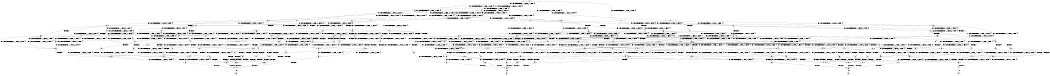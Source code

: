 digraph BCG {
size = "7, 10.5";
center = TRUE;
node [shape = circle];
0 [peripheries = 2];
0 -> 1 [label = "EX !0 !ATOMIC_EXCH_BRANCH (1, +1, TRUE, +0, 2, TRUE) !{0}"];
0 -> 2 [label = "EX !2 !ATOMIC_EXCH_BRANCH (1, +0, FALSE, +0, 1, TRUE) !{0}"];
0 -> 3 [label = "EX !1 !ATOMIC_EXCH_BRANCH (1, +0, TRUE, +0, 1, TRUE) !{0}"];
0 -> 4 [label = "EX !0 !ATOMIC_EXCH_BRANCH (1, +1, TRUE, +0, 2, TRUE) !{0}"];
1 -> 5 [label = "EX !2 !ATOMIC_EXCH_BRANCH (1, +0, FALSE, +0, 1, FALSE) !{0}"];
1 -> 6 [label = "EX !1 !ATOMIC_EXCH_BRANCH (1, +0, TRUE, +0, 1, FALSE) !{0}"];
1 -> 7 [label = "TERMINATE !0"];
2 -> 2 [label = "EX !2 !ATOMIC_EXCH_BRANCH (1, +0, FALSE, +0, 1, TRUE) !{0}"];
2 -> 8 [label = "EX !0 !ATOMIC_EXCH_BRANCH (1, +1, TRUE, +0, 2, TRUE) !{0}"];
2 -> 9 [label = "EX !1 !ATOMIC_EXCH_BRANCH (1, +0, TRUE, +0, 1, TRUE) !{0}"];
2 -> 10 [label = "EX !0 !ATOMIC_EXCH_BRANCH (1, +1, TRUE, +0, 2, TRUE) !{0}"];
3 -> 3 [label = "EX !1 !ATOMIC_EXCH_BRANCH (1, +0, TRUE, +0, 1, TRUE) !{0}"];
3 -> 11 [label = "EX !0 !ATOMIC_EXCH_BRANCH (1, +1, TRUE, +0, 2, TRUE) !{0}"];
3 -> 12 [label = "EX !2 !ATOMIC_EXCH_BRANCH (1, +0, FALSE, +0, 1, TRUE) !{0}"];
3 -> 13 [label = "EX !0 !ATOMIC_EXCH_BRANCH (1, +1, TRUE, +0, 2, TRUE) !{0}"];
4 -> 14 [label = "EX !2 !ATOMIC_EXCH_BRANCH (1, +0, FALSE, +0, 1, FALSE) !{0}"];
4 -> 15 [label = "EX !1 !ATOMIC_EXCH_BRANCH (1, +0, TRUE, +0, 1, FALSE) !{0}"];
4 -> 16 [label = "TERMINATE !0"];
5 -> 17 [label = "EX !1 !ATOMIC_EXCH_BRANCH (1, +0, TRUE, +0, 1, FALSE) !{0}"];
5 -> 18 [label = "TERMINATE !0"];
5 -> 19 [label = "TERMINATE !2"];
6 -> 20 [label = "EX !1 !ATOMIC_EXCH_BRANCH (1, +1, TRUE, +0, 3, TRUE) !{0}"];
6 -> 21 [label = "EX !2 !ATOMIC_EXCH_BRANCH (1, +0, FALSE, +0, 1, TRUE) !{0}"];
6 -> 22 [label = "TERMINATE !0"];
7 -> 23 [label = "EX !2 !ATOMIC_EXCH_BRANCH (1, +0, FALSE, +0, 1, FALSE) !{1}"];
7 -> 24 [label = "EX !1 !ATOMIC_EXCH_BRANCH (1, +0, TRUE, +0, 1, FALSE) !{1}"];
7 -> 25 [label = "EX !1 !ATOMIC_EXCH_BRANCH (1, +0, TRUE, +0, 1, FALSE) !{1}"];
8 -> 5 [label = "EX !2 !ATOMIC_EXCH_BRANCH (1, +0, FALSE, +0, 1, FALSE) !{0}"];
8 -> 26 [label = "EX !1 !ATOMIC_EXCH_BRANCH (1, +0, TRUE, +0, 1, FALSE) !{0}"];
8 -> 27 [label = "TERMINATE !0"];
9 -> 9 [label = "EX !1 !ATOMIC_EXCH_BRANCH (1, +0, TRUE, +0, 1, TRUE) !{0}"];
9 -> 12 [label = "EX !2 !ATOMIC_EXCH_BRANCH (1, +0, FALSE, +0, 1, TRUE) !{0}"];
9 -> 28 [label = "EX !0 !ATOMIC_EXCH_BRANCH (1, +1, TRUE, +0, 2, TRUE) !{0}"];
9 -> 29 [label = "EX !0 !ATOMIC_EXCH_BRANCH (1, +1, TRUE, +0, 2, TRUE) !{0}"];
10 -> 14 [label = "EX !2 !ATOMIC_EXCH_BRANCH (1, +0, FALSE, +0, 1, FALSE) !{0}"];
10 -> 30 [label = "EX !1 !ATOMIC_EXCH_BRANCH (1, +0, TRUE, +0, 1, FALSE) !{0}"];
10 -> 31 [label = "TERMINATE !0"];
11 -> 6 [label = "EX !1 !ATOMIC_EXCH_BRANCH (1, +0, TRUE, +0, 1, FALSE) !{0}"];
11 -> 32 [label = "EX !2 !ATOMIC_EXCH_BRANCH (1, +0, FALSE, +0, 1, FALSE) !{0}"];
11 -> 33 [label = "TERMINATE !0"];
12 -> 9 [label = "EX !1 !ATOMIC_EXCH_BRANCH (1, +0, TRUE, +0, 1, TRUE) !{0}"];
12 -> 12 [label = "EX !2 !ATOMIC_EXCH_BRANCH (1, +0, FALSE, +0, 1, TRUE) !{0}"];
12 -> 28 [label = "EX !0 !ATOMIC_EXCH_BRANCH (1, +1, TRUE, +0, 2, TRUE) !{0}"];
12 -> 29 [label = "EX !0 !ATOMIC_EXCH_BRANCH (1, +1, TRUE, +0, 2, TRUE) !{0}"];
13 -> 15 [label = "EX !1 !ATOMIC_EXCH_BRANCH (1, +0, TRUE, +0, 1, FALSE) !{0}"];
13 -> 34 [label = "EX !2 !ATOMIC_EXCH_BRANCH (1, +0, FALSE, +0, 1, FALSE) !{0}"];
13 -> 35 [label = "TERMINATE !0"];
14 -> 36 [label = "EX !1 !ATOMIC_EXCH_BRANCH (1, +0, TRUE, +0, 1, FALSE) !{0}"];
14 -> 37 [label = "TERMINATE !0"];
14 -> 38 [label = "TERMINATE !2"];
15 -> 39 [label = "EX !1 !ATOMIC_EXCH_BRANCH (1, +1, TRUE, +0, 3, TRUE) !{0}"];
15 -> 40 [label = "EX !2 !ATOMIC_EXCH_BRANCH (1, +0, FALSE, +0, 1, TRUE) !{0}"];
15 -> 41 [label = "TERMINATE !0"];
16 -> 42 [label = "EX !2 !ATOMIC_EXCH_BRANCH (1, +0, FALSE, +0, 1, FALSE) !{1}"];
16 -> 43 [label = "EX !1 !ATOMIC_EXCH_BRANCH (1, +0, TRUE, +0, 1, FALSE) !{1}"];
17 -> 44 [label = "EX !1 !ATOMIC_EXCH_BRANCH (1, +1, TRUE, +0, 3, TRUE) !{0}"];
17 -> 45 [label = "TERMINATE !0"];
17 -> 46 [label = "TERMINATE !2"];
18 -> 47 [label = "EX !1 !ATOMIC_EXCH_BRANCH (1, +0, TRUE, +0, 1, FALSE) !{1}"];
18 -> 48 [label = "TERMINATE !2"];
18 -> 49 [label = "EX !1 !ATOMIC_EXCH_BRANCH (1, +0, TRUE, +0, 1, FALSE) !{1}"];
19 -> 50 [label = "EX !1 !ATOMIC_EXCH_BRANCH (1, +0, TRUE, +0, 1, FALSE) !{1}"];
19 -> 48 [label = "TERMINATE !0"];
19 -> 51 [label = "EX !1 !ATOMIC_EXCH_BRANCH (1, +0, TRUE, +0, 1, FALSE) !{1}"];
20 -> 52 [label = "EX !2 !ATOMIC_EXCH_BRANCH (1, +0, FALSE, +0, 1, FALSE) !{0}"];
20 -> 53 [label = "TERMINATE !0"];
20 -> 54 [label = "TERMINATE !1"];
21 -> 55 [label = "EX !1 !ATOMIC_EXCH_BRANCH (1, +1, TRUE, +0, 3, TRUE) !{0}"];
21 -> 21 [label = "EX !2 !ATOMIC_EXCH_BRANCH (1, +0, FALSE, +0, 1, TRUE) !{0}"];
21 -> 56 [label = "TERMINATE !0"];
22 -> 57 [label = "EX !2 !ATOMIC_EXCH_BRANCH (1, +0, FALSE, +0, 1, TRUE) !{1}"];
22 -> 58 [label = "EX !1 !ATOMIC_EXCH_BRANCH (1, +1, TRUE, +0, 3, TRUE) !{1}"];
22 -> 59 [label = "EX !1 !ATOMIC_EXCH_BRANCH (1, +1, TRUE, +0, 3, TRUE) !{1}"];
23 -> 47 [label = "EX !1 !ATOMIC_EXCH_BRANCH (1, +0, TRUE, +0, 1, FALSE) !{1}"];
23 -> 48 [label = "TERMINATE !2"];
23 -> 49 [label = "EX !1 !ATOMIC_EXCH_BRANCH (1, +0, TRUE, +0, 1, FALSE) !{1}"];
24 -> 58 [label = "EX !1 !ATOMIC_EXCH_BRANCH (1, +1, TRUE, +0, 3, TRUE) !{1}"];
24 -> 57 [label = "EX !2 !ATOMIC_EXCH_BRANCH (1, +0, FALSE, +0, 1, TRUE) !{1}"];
24 -> 59 [label = "EX !1 !ATOMIC_EXCH_BRANCH (1, +1, TRUE, +0, 3, TRUE) !{1}"];
25 -> 60 [label = "EX !2 !ATOMIC_EXCH_BRANCH (1, +0, FALSE, +0, 1, TRUE) !{1}"];
25 -> 59 [label = "EX !1 !ATOMIC_EXCH_BRANCH (1, +1, TRUE, +0, 3, TRUE) !{1}"];
26 -> 55 [label = "EX !1 !ATOMIC_EXCH_BRANCH (1, +1, TRUE, +0, 3, TRUE) !{0}"];
26 -> 21 [label = "EX !2 !ATOMIC_EXCH_BRANCH (1, +0, FALSE, +0, 1, TRUE) !{0}"];
26 -> 56 [label = "TERMINATE !0"];
27 -> 61 [label = "EX !1 !ATOMIC_EXCH_BRANCH (1, +0, TRUE, +0, 1, FALSE) !{1}"];
27 -> 23 [label = "EX !2 !ATOMIC_EXCH_BRANCH (1, +0, FALSE, +0, 1, FALSE) !{1}"];
27 -> 62 [label = "EX !1 !ATOMIC_EXCH_BRANCH (1, +0, TRUE, +0, 1, FALSE) !{1}"];
28 -> 26 [label = "EX !1 !ATOMIC_EXCH_BRANCH (1, +0, TRUE, +0, 1, FALSE) !{0}"];
28 -> 32 [label = "EX !2 !ATOMIC_EXCH_BRANCH (1, +0, FALSE, +0, 1, FALSE) !{0}"];
28 -> 63 [label = "TERMINATE !0"];
29 -> 30 [label = "EX !1 !ATOMIC_EXCH_BRANCH (1, +0, TRUE, +0, 1, FALSE) !{0}"];
29 -> 34 [label = "EX !2 !ATOMIC_EXCH_BRANCH (1, +0, FALSE, +0, 1, FALSE) !{0}"];
29 -> 64 [label = "TERMINATE !0"];
30 -> 65 [label = "EX !1 !ATOMIC_EXCH_BRANCH (1, +1, TRUE, +0, 3, TRUE) !{0}"];
30 -> 40 [label = "EX !2 !ATOMIC_EXCH_BRANCH (1, +0, FALSE, +0, 1, TRUE) !{0}"];
30 -> 66 [label = "TERMINATE !0"];
31 -> 67 [label = "EX !1 !ATOMIC_EXCH_BRANCH (1, +0, TRUE, +0, 1, FALSE) !{1}"];
31 -> 42 [label = "EX !2 !ATOMIC_EXCH_BRANCH (1, +0, FALSE, +0, 1, FALSE) !{1}"];
32 -> 17 [label = "EX !1 !ATOMIC_EXCH_BRANCH (1, +0, TRUE, +0, 1, FALSE) !{0}"];
32 -> 68 [label = "TERMINATE !0"];
32 -> 69 [label = "TERMINATE !2"];
33 -> 70 [label = "EX !2 !ATOMIC_EXCH_BRANCH (1, +0, FALSE, +0, 1, FALSE) !{1}"];
33 -> 24 [label = "EX !1 !ATOMIC_EXCH_BRANCH (1, +0, TRUE, +0, 1, FALSE) !{1}"];
33 -> 25 [label = "EX !1 !ATOMIC_EXCH_BRANCH (1, +0, TRUE, +0, 1, FALSE) !{1}"];
34 -> 36 [label = "EX !1 !ATOMIC_EXCH_BRANCH (1, +0, TRUE, +0, 1, FALSE) !{0}"];
34 -> 71 [label = "TERMINATE !0"];
34 -> 72 [label = "TERMINATE !2"];
35 -> 73 [label = "EX !2 !ATOMIC_EXCH_BRANCH (1, +0, FALSE, +0, 1, FALSE) !{1}"];
35 -> 43 [label = "EX !1 !ATOMIC_EXCH_BRANCH (1, +0, TRUE, +0, 1, FALSE) !{1}"];
36 -> 74 [label = "EX !1 !ATOMIC_EXCH_BRANCH (1, +1, TRUE, +0, 3, TRUE) !{0}"];
36 -> 75 [label = "TERMINATE !0"];
36 -> 76 [label = "TERMINATE !2"];
37 -> 77 [label = "EX !1 !ATOMIC_EXCH_BRANCH (1, +0, TRUE, +0, 1, FALSE) !{1}"];
37 -> 78 [label = "TERMINATE !2"];
38 -> 79 [label = "EX !1 !ATOMIC_EXCH_BRANCH (1, +0, TRUE, +0, 1, FALSE) !{1}"];
38 -> 78 [label = "TERMINATE !0"];
39 -> 80 [label = "EX !2 !ATOMIC_EXCH_BRANCH (1, +0, FALSE, +0, 1, FALSE) !{0}"];
39 -> 81 [label = "TERMINATE !0"];
39 -> 82 [label = "TERMINATE !1"];
40 -> 65 [label = "EX !1 !ATOMIC_EXCH_BRANCH (1, +1, TRUE, +0, 3, TRUE) !{0}"];
40 -> 40 [label = "EX !2 !ATOMIC_EXCH_BRANCH (1, +0, FALSE, +0, 1, TRUE) !{0}"];
40 -> 66 [label = "TERMINATE !0"];
41 -> 83 [label = "EX !2 !ATOMIC_EXCH_BRANCH (1, +0, FALSE, +0, 1, TRUE) !{1}"];
41 -> 84 [label = "EX !1 !ATOMIC_EXCH_BRANCH (1, +1, TRUE, +0, 3, TRUE) !{1}"];
42 -> 77 [label = "EX !1 !ATOMIC_EXCH_BRANCH (1, +0, TRUE, +0, 1, FALSE) !{1}"];
42 -> 78 [label = "TERMINATE !2"];
43 -> 84 [label = "EX !1 !ATOMIC_EXCH_BRANCH (1, +1, TRUE, +0, 3, TRUE) !{1}"];
43 -> 83 [label = "EX !2 !ATOMIC_EXCH_BRANCH (1, +0, FALSE, +0, 1, TRUE) !{1}"];
44 -> 85 [label = "TERMINATE !0"];
44 -> 86 [label = "TERMINATE !2"];
44 -> 87 [label = "TERMINATE !1"];
45 -> 88 [label = "TERMINATE !2"];
45 -> 89 [label = "EX !1 !ATOMIC_EXCH_BRANCH (1, +1, TRUE, +0, 3, TRUE) !{1}"];
45 -> 90 [label = "EX !1 !ATOMIC_EXCH_BRANCH (1, +1, TRUE, +0, 3, TRUE) !{1}"];
46 -> 88 [label = "TERMINATE !0"];
46 -> 91 [label = "EX !1 !ATOMIC_EXCH_BRANCH (1, +1, TRUE, +0, 3, TRUE) !{1}"];
46 -> 92 [label = "EX !1 !ATOMIC_EXCH_BRANCH (1, +1, TRUE, +0, 3, TRUE) !{1}"];
47 -> 89 [label = "EX !1 !ATOMIC_EXCH_BRANCH (1, +1, TRUE, +0, 3, TRUE) !{1}"];
47 -> 88 [label = "TERMINATE !2"];
47 -> 90 [label = "EX !1 !ATOMIC_EXCH_BRANCH (1, +1, TRUE, +0, 3, TRUE) !{1}"];
48 -> 93 [label = "EX !1 !ATOMIC_EXCH_BRANCH (1, +0, TRUE, +0, 1, FALSE) !{2}"];
49 -> 94 [label = "TERMINATE !2"];
49 -> 90 [label = "EX !1 !ATOMIC_EXCH_BRANCH (1, +1, TRUE, +0, 3, TRUE) !{1}"];
50 -> 91 [label = "EX !1 !ATOMIC_EXCH_BRANCH (1, +1, TRUE, +0, 3, TRUE) !{1}"];
50 -> 88 [label = "TERMINATE !0"];
50 -> 92 [label = "EX !1 !ATOMIC_EXCH_BRANCH (1, +1, TRUE, +0, 3, TRUE) !{1}"];
51 -> 94 [label = "TERMINATE !0"];
51 -> 92 [label = "EX !1 !ATOMIC_EXCH_BRANCH (1, +1, TRUE, +0, 3, TRUE) !{1}"];
52 -> 85 [label = "TERMINATE !0"];
52 -> 86 [label = "TERMINATE !2"];
52 -> 87 [label = "TERMINATE !1"];
53 -> 95 [label = "EX !2 !ATOMIC_EXCH_BRANCH (1, +0, FALSE, +0, 1, FALSE) !{1}"];
53 -> 96 [label = "TERMINATE !1"];
54 -> 97 [label = "EX !2 !ATOMIC_EXCH_BRANCH (1, +0, FALSE, +0, 1, FALSE) !{1}"];
54 -> 96 [label = "TERMINATE !0"];
55 -> 52 [label = "EX !2 !ATOMIC_EXCH_BRANCH (1, +0, FALSE, +0, 1, FALSE) !{0}"];
55 -> 98 [label = "TERMINATE !0"];
55 -> 99 [label = "TERMINATE !1"];
56 -> 100 [label = "EX !1 !ATOMIC_EXCH_BRANCH (1, +1, TRUE, +0, 3, TRUE) !{1}"];
56 -> 57 [label = "EX !2 !ATOMIC_EXCH_BRANCH (1, +0, FALSE, +0, 1, TRUE) !{1}"];
56 -> 101 [label = "EX !1 !ATOMIC_EXCH_BRANCH (1, +1, TRUE, +0, 3, TRUE) !{1}"];
57 -> 100 [label = "EX !1 !ATOMIC_EXCH_BRANCH (1, +1, TRUE, +0, 3, TRUE) !{1}"];
57 -> 57 [label = "EX !2 !ATOMIC_EXCH_BRANCH (1, +0, FALSE, +0, 1, TRUE) !{1}"];
57 -> 101 [label = "EX !1 !ATOMIC_EXCH_BRANCH (1, +1, TRUE, +0, 3, TRUE) !{1}"];
58 -> 95 [label = "EX !2 !ATOMIC_EXCH_BRANCH (1, +0, FALSE, +0, 1, FALSE) !{1}"];
58 -> 96 [label = "TERMINATE !1"];
59 -> 102 [label = "EX !2 !ATOMIC_EXCH_BRANCH (1, +0, FALSE, +0, 1, FALSE) !{1}"];
59 -> 103 [label = "TERMINATE !1"];
60 -> 60 [label = "EX !2 !ATOMIC_EXCH_BRANCH (1, +0, FALSE, +0, 1, TRUE) !{1}"];
60 -> 101 [label = "EX !1 !ATOMIC_EXCH_BRANCH (1, +1, TRUE, +0, 3, TRUE) !{1}"];
61 -> 100 [label = "EX !1 !ATOMIC_EXCH_BRANCH (1, +1, TRUE, +0, 3, TRUE) !{1}"];
61 -> 57 [label = "EX !2 !ATOMIC_EXCH_BRANCH (1, +0, FALSE, +0, 1, TRUE) !{1}"];
61 -> 101 [label = "EX !1 !ATOMIC_EXCH_BRANCH (1, +1, TRUE, +0, 3, TRUE) !{1}"];
62 -> 60 [label = "EX !2 !ATOMIC_EXCH_BRANCH (1, +0, FALSE, +0, 1, TRUE) !{1}"];
62 -> 101 [label = "EX !1 !ATOMIC_EXCH_BRANCH (1, +1, TRUE, +0, 3, TRUE) !{1}"];
63 -> 61 [label = "EX !1 !ATOMIC_EXCH_BRANCH (1, +0, TRUE, +0, 1, FALSE) !{1}"];
63 -> 70 [label = "EX !2 !ATOMIC_EXCH_BRANCH (1, +0, FALSE, +0, 1, FALSE) !{1}"];
63 -> 62 [label = "EX !1 !ATOMIC_EXCH_BRANCH (1, +0, TRUE, +0, 1, FALSE) !{1}"];
64 -> 67 [label = "EX !1 !ATOMIC_EXCH_BRANCH (1, +0, TRUE, +0, 1, FALSE) !{1}"];
64 -> 73 [label = "EX !2 !ATOMIC_EXCH_BRANCH (1, +0, FALSE, +0, 1, FALSE) !{1}"];
65 -> 80 [label = "EX !2 !ATOMIC_EXCH_BRANCH (1, +0, FALSE, +0, 1, FALSE) !{0}"];
65 -> 104 [label = "TERMINATE !0"];
65 -> 105 [label = "TERMINATE !1"];
66 -> 106 [label = "EX !1 !ATOMIC_EXCH_BRANCH (1, +1, TRUE, +0, 3, TRUE) !{1}"];
66 -> 83 [label = "EX !2 !ATOMIC_EXCH_BRANCH (1, +0, FALSE, +0, 1, TRUE) !{1}"];
67 -> 106 [label = "EX !1 !ATOMIC_EXCH_BRANCH (1, +1, TRUE, +0, 3, TRUE) !{1}"];
67 -> 83 [label = "EX !2 !ATOMIC_EXCH_BRANCH (1, +0, FALSE, +0, 1, TRUE) !{1}"];
68 -> 107 [label = "TERMINATE !2"];
68 -> 47 [label = "EX !1 !ATOMIC_EXCH_BRANCH (1, +0, TRUE, +0, 1, FALSE) !{1}"];
68 -> 49 [label = "EX !1 !ATOMIC_EXCH_BRANCH (1, +0, TRUE, +0, 1, FALSE) !{1}"];
69 -> 107 [label = "TERMINATE !0"];
69 -> 50 [label = "EX !1 !ATOMIC_EXCH_BRANCH (1, +0, TRUE, +0, 1, FALSE) !{1}"];
69 -> 51 [label = "EX !1 !ATOMIC_EXCH_BRANCH (1, +0, TRUE, +0, 1, FALSE) !{1}"];
70 -> 47 [label = "EX !1 !ATOMIC_EXCH_BRANCH (1, +0, TRUE, +0, 1, FALSE) !{1}"];
70 -> 107 [label = "TERMINATE !2"];
70 -> 49 [label = "EX !1 !ATOMIC_EXCH_BRANCH (1, +0, TRUE, +0, 1, FALSE) !{1}"];
71 -> 108 [label = "TERMINATE !2"];
71 -> 77 [label = "EX !1 !ATOMIC_EXCH_BRANCH (1, +0, TRUE, +0, 1, FALSE) !{1}"];
72 -> 108 [label = "TERMINATE !0"];
72 -> 79 [label = "EX !1 !ATOMIC_EXCH_BRANCH (1, +0, TRUE, +0, 1, FALSE) !{1}"];
73 -> 77 [label = "EX !1 !ATOMIC_EXCH_BRANCH (1, +0, TRUE, +0, 1, FALSE) !{1}"];
73 -> 108 [label = "TERMINATE !2"];
74 -> 109 [label = "TERMINATE !0"];
74 -> 110 [label = "TERMINATE !2"];
74 -> 111 [label = "TERMINATE !1"];
75 -> 112 [label = "TERMINATE !2"];
75 -> 113 [label = "EX !1 !ATOMIC_EXCH_BRANCH (1, +1, TRUE, +0, 3, TRUE) !{1}"];
76 -> 112 [label = "TERMINATE !0"];
76 -> 114 [label = "EX !1 !ATOMIC_EXCH_BRANCH (1, +1, TRUE, +0, 3, TRUE) !{1}"];
77 -> 113 [label = "EX !1 !ATOMIC_EXCH_BRANCH (1, +1, TRUE, +0, 3, TRUE) !{1}"];
77 -> 112 [label = "TERMINATE !2"];
78 -> 115 [label = "EX !1 !ATOMIC_EXCH_BRANCH (1, +0, TRUE, +0, 1, FALSE) !{2}"];
79 -> 114 [label = "EX !1 !ATOMIC_EXCH_BRANCH (1, +1, TRUE, +0, 3, TRUE) !{1}"];
79 -> 112 [label = "TERMINATE !0"];
80 -> 109 [label = "TERMINATE !0"];
80 -> 110 [label = "TERMINATE !2"];
80 -> 111 [label = "TERMINATE !1"];
81 -> 116 [label = "EX !2 !ATOMIC_EXCH_BRANCH (1, +0, FALSE, +0, 1, FALSE) !{1}"];
81 -> 117 [label = "TERMINATE !1"];
82 -> 118 [label = "EX !2 !ATOMIC_EXCH_BRANCH (1, +0, FALSE, +0, 1, FALSE) !{1}"];
82 -> 117 [label = "TERMINATE !0"];
83 -> 106 [label = "EX !1 !ATOMIC_EXCH_BRANCH (1, +1, TRUE, +0, 3, TRUE) !{1}"];
83 -> 83 [label = "EX !2 !ATOMIC_EXCH_BRANCH (1, +0, FALSE, +0, 1, TRUE) !{1}"];
84 -> 116 [label = "EX !2 !ATOMIC_EXCH_BRANCH (1, +0, FALSE, +0, 1, FALSE) !{1}"];
84 -> 117 [label = "TERMINATE !1"];
85 -> 119 [label = "TERMINATE !2"];
85 -> 120 [label = "TERMINATE !1"];
86 -> 119 [label = "TERMINATE !0"];
86 -> 121 [label = "TERMINATE !1"];
87 -> 120 [label = "TERMINATE !0"];
87 -> 121 [label = "TERMINATE !2"];
88 -> 122 [label = "EX !1 !ATOMIC_EXCH_BRANCH (1, +1, TRUE, +0, 3, TRUE) !{2}"];
89 -> 119 [label = "TERMINATE !2"];
89 -> 120 [label = "TERMINATE !1"];
90 -> 123 [label = "TERMINATE !2"];
90 -> 124 [label = "TERMINATE !1"];
91 -> 119 [label = "TERMINATE !0"];
91 -> 121 [label = "TERMINATE !1"];
92 -> 123 [label = "TERMINATE !0"];
92 -> 125 [label = "TERMINATE !1"];
93 -> 122 [label = "EX !1 !ATOMIC_EXCH_BRANCH (1, +1, TRUE, +0, 3, TRUE) !{2}"];
94 -> 126 [label = "EX !1 !ATOMIC_EXCH_BRANCH (1, +1, TRUE, +0, 3, TRUE) !{2}"];
95 -> 119 [label = "TERMINATE !2"];
95 -> 120 [label = "TERMINATE !1"];
96 -> 127 [label = "EX !2 !ATOMIC_EXCH_BRANCH (1, +0, FALSE, +0, 1, FALSE) !{2}"];
96 -> 128 [label = "EX !2 !ATOMIC_EXCH_BRANCH (1, +0, FALSE, +0, 1, FALSE) !{2}"];
97 -> 120 [label = "TERMINATE !0"];
97 -> 121 [label = "TERMINATE !2"];
98 -> 129 [label = "TERMINATE !1"];
98 -> 95 [label = "EX !2 !ATOMIC_EXCH_BRANCH (1, +0, FALSE, +0, 1, FALSE) !{1}"];
99 -> 129 [label = "TERMINATE !0"];
99 -> 97 [label = "EX !2 !ATOMIC_EXCH_BRANCH (1, +0, FALSE, +0, 1, FALSE) !{1}"];
100 -> 95 [label = "EX !2 !ATOMIC_EXCH_BRANCH (1, +0, FALSE, +0, 1, FALSE) !{1}"];
100 -> 129 [label = "TERMINATE !1"];
101 -> 102 [label = "EX !2 !ATOMIC_EXCH_BRANCH (1, +0, FALSE, +0, 1, FALSE) !{1}"];
101 -> 130 [label = "TERMINATE !1"];
102 -> 123 [label = "TERMINATE !2"];
102 -> 124 [label = "TERMINATE !1"];
103 -> 131 [label = "EX !2 !ATOMIC_EXCH_BRANCH (1, +0, FALSE, +0, 1, FALSE) !{2}"];
104 -> 132 [label = "TERMINATE !1"];
104 -> 116 [label = "EX !2 !ATOMIC_EXCH_BRANCH (1, +0, FALSE, +0, 1, FALSE) !{1}"];
105 -> 132 [label = "TERMINATE !0"];
105 -> 118 [label = "EX !2 !ATOMIC_EXCH_BRANCH (1, +0, FALSE, +0, 1, FALSE) !{1}"];
106 -> 116 [label = "EX !2 !ATOMIC_EXCH_BRANCH (1, +0, FALSE, +0, 1, FALSE) !{1}"];
106 -> 132 [label = "TERMINATE !1"];
107 -> 93 [label = "EX !1 !ATOMIC_EXCH_BRANCH (1, +0, TRUE, +0, 1, FALSE) !{2}"];
108 -> 115 [label = "EX !1 !ATOMIC_EXCH_BRANCH (1, +0, TRUE, +0, 1, FALSE) !{2}"];
109 -> 133 [label = "TERMINATE !2"];
109 -> 134 [label = "TERMINATE !1"];
110 -> 133 [label = "TERMINATE !0"];
110 -> 135 [label = "TERMINATE !1"];
111 -> 134 [label = "TERMINATE !0"];
111 -> 135 [label = "TERMINATE !2"];
112 -> 136 [label = "EX !1 !ATOMIC_EXCH_BRANCH (1, +1, TRUE, +0, 3, TRUE) !{2}"];
113 -> 133 [label = "TERMINATE !2"];
113 -> 134 [label = "TERMINATE !1"];
114 -> 133 [label = "TERMINATE !0"];
114 -> 135 [label = "TERMINATE !1"];
115 -> 136 [label = "EX !1 !ATOMIC_EXCH_BRANCH (1, +1, TRUE, +0, 3, TRUE) !{2}"];
116 -> 133 [label = "TERMINATE !2"];
116 -> 134 [label = "TERMINATE !1"];
117 -> 137 [label = "EX !2 !ATOMIC_EXCH_BRANCH (1, +0, FALSE, +0, 1, FALSE) !{2}"];
118 -> 134 [label = "TERMINATE !0"];
118 -> 135 [label = "TERMINATE !2"];
119 -> 138 [label = "TERMINATE !1"];
120 -> 138 [label = "TERMINATE !2"];
121 -> 138 [label = "TERMINATE !0"];
122 -> 138 [label = "TERMINATE !1"];
123 -> 139 [label = "TERMINATE !1"];
124 -> 139 [label = "TERMINATE !2"];
125 -> 139 [label = "TERMINATE !0"];
126 -> 139 [label = "TERMINATE !1"];
127 -> 138 [label = "TERMINATE !2"];
128 -> 140 [label = "TERMINATE !2"];
129 -> 127 [label = "EX !2 !ATOMIC_EXCH_BRANCH (1, +0, FALSE, +0, 1, FALSE) !{2}"];
129 -> 128 [label = "EX !2 !ATOMIC_EXCH_BRANCH (1, +0, FALSE, +0, 1, FALSE) !{2}"];
130 -> 131 [label = "EX !2 !ATOMIC_EXCH_BRANCH (1, +0, FALSE, +0, 1, FALSE) !{2}"];
131 -> 139 [label = "TERMINATE !2"];
132 -> 137 [label = "EX !2 !ATOMIC_EXCH_BRANCH (1, +0, FALSE, +0, 1, FALSE) !{2}"];
133 -> 141 [label = "TERMINATE !1"];
134 -> 141 [label = "TERMINATE !2"];
135 -> 141 [label = "TERMINATE !0"];
136 -> 141 [label = "TERMINATE !1"];
137 -> 141 [label = "TERMINATE !2"];
138 -> 142 [label = "exit"];
139 -> 143 [label = "exit"];
140 -> 144 [label = "exit"];
141 -> 145 [label = "exit"];
}
